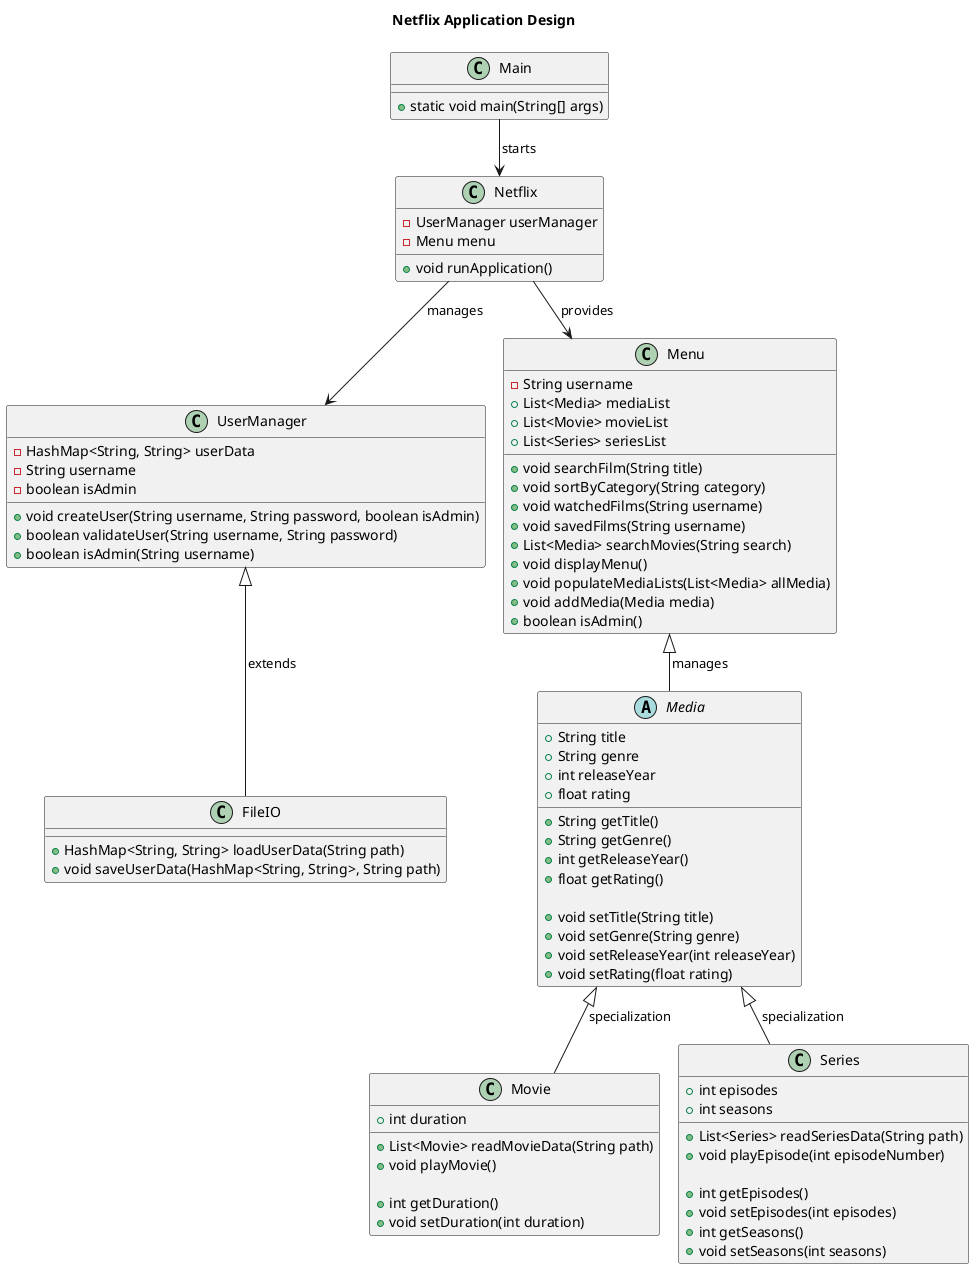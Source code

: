@startuml
!pragma layout smetana
title Netflix Application Design

' Hovedklasse
class Main {
    + static void main(String[] args)
}

Main --> Netflix : starts >

' Netflix System
class Netflix {
    - UserManager userManager
    - Menu menu

    + void runApplication()
}

Netflix --> UserManager : manages >
Netflix --> Menu : provides >

' User Management
class UserManager {
    - HashMap<String, String> userData
    - String username
    - boolean isAdmin

    + void createUser(String username, String password, boolean isAdmin)
    + boolean validateUser(String username, String password)
    + boolean isAdmin(String username)
}

UserManager <|-- FileIO : extends >

class FileIO {
    + HashMap<String, String> loadUserData(String path)
    + void saveUserData(HashMap<String, String>, String path)
}

' Menu and Media
class Menu {
    - String username
    + List<Media> mediaList
    + List<Movie> movieList
    + List<Series> seriesList

    + void searchFilm(String title)
    + void sortByCategory(String category)
    + void watchedFilms(String username)
    + void savedFilms(String username)
    + List<Media> searchMovies(String search)
    + void displayMenu()
    ' Method to populate lists for movies and series
    + void populateMediaLists(List<Media> allMedia)
    ' Method to add media if user is admin
    + void addMedia(Media media)
    ' Check if the current user is an admin
    + boolean isAdmin()
}

Menu <|-- Media : manages >

abstract class Media {
    + String title
    + String genre
    + int releaseYear
    + float rating

    + String getTitle()
    + String getGenre()
    + int getReleaseYear()
    + float getRating()

    + void setTitle(String title)
    + void setGenre(String genre)
    + void setReleaseYear(int releaseYear)
    + void setRating(float rating)
}

' Specific Media Types
class Movie {
    + int duration
    + List<Movie> readMovieData(String path)
    + void playMovie()

    ' Getters and Setters for Movie attributes
    + int getDuration()
    + void setDuration(int duration)
}

class Series {
    + int episodes
    + int seasons
    + List<Series> readSeriesData(String path)
    + void playEpisode(int episodeNumber)

    ' Getters and Setters for Series attributes
    + int getEpisodes()
    + void setEpisodes(int episodes)
    + int getSeasons()
    + void setSeasons(int seasons)
}

Media <|-- Movie : specialization >
Media <|-- Series : specialization >

@enduml

